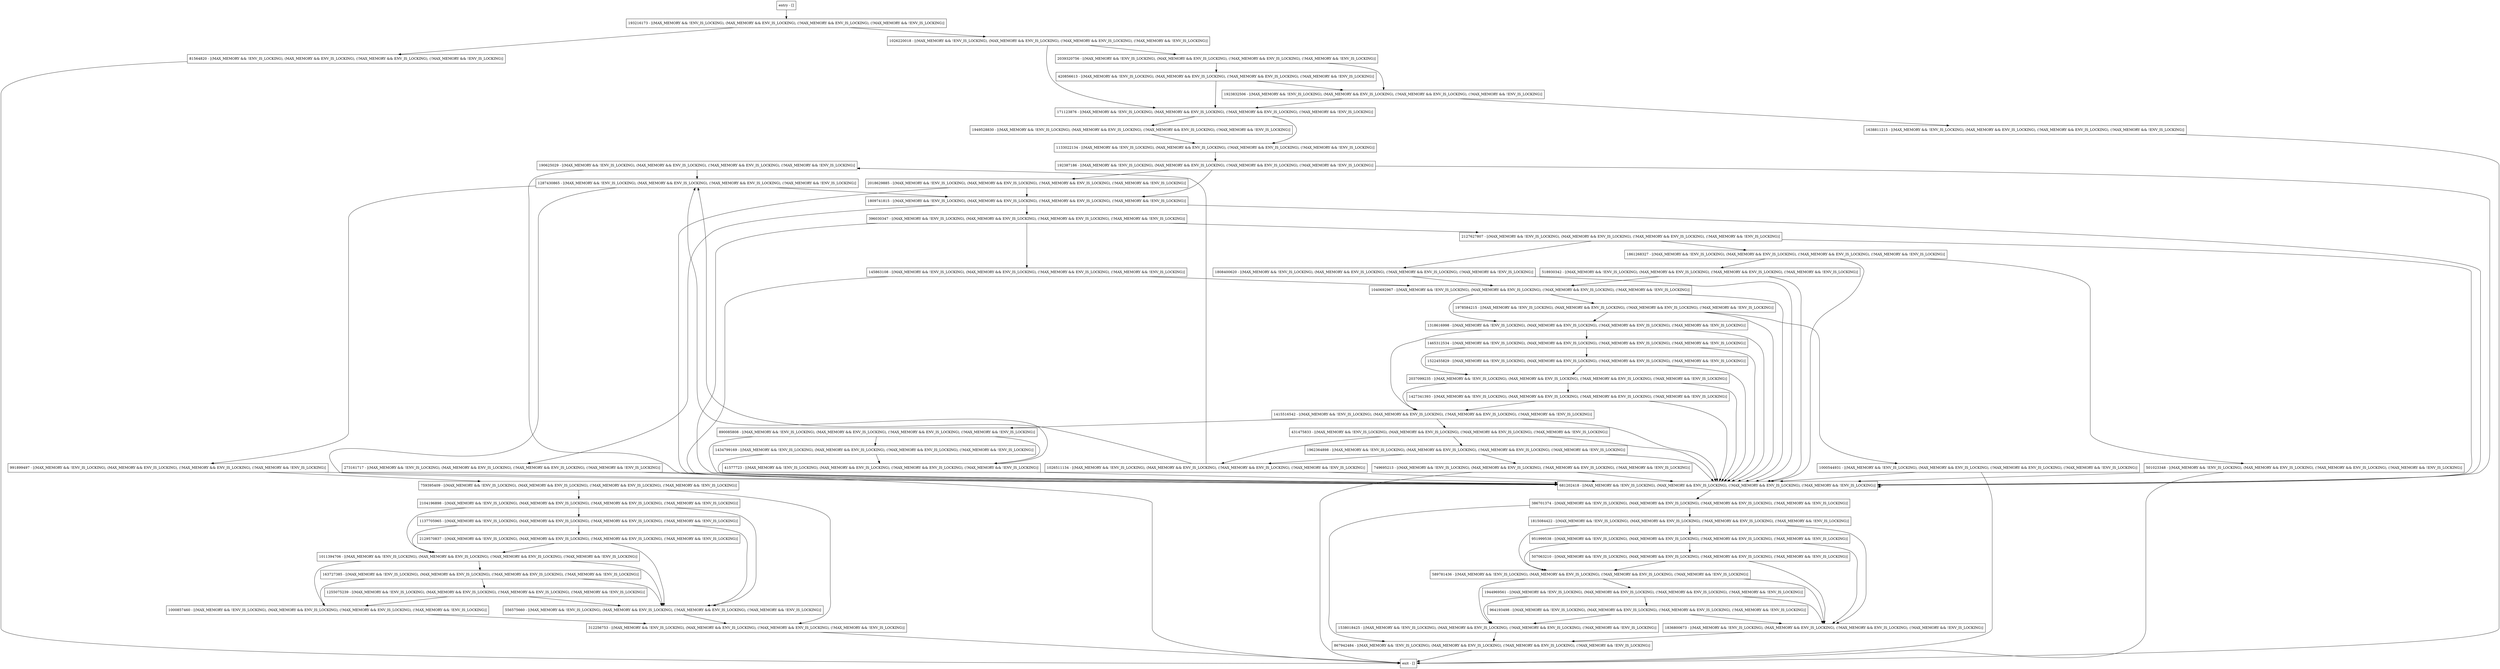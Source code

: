 digraph search {
node [shape=record];
190625029 [label="190625029 - [(MAX_MEMORY && !ENV_IS_LOCKING), (MAX_MEMORY && ENV_IS_LOCKING), (!MAX_MEMORY && ENV_IS_LOCKING), (!MAX_MEMORY && !ENV_IS_LOCKING)]"];
386701374 [label="386701374 - [(MAX_MEMORY && !ENV_IS_LOCKING), (MAX_MEMORY && ENV_IS_LOCKING), (!MAX_MEMORY && ENV_IS_LOCKING), (!MAX_MEMORY && !ENV_IS_LOCKING)]"];
964193498 [label="964193498 - [(MAX_MEMORY && !ENV_IS_LOCKING), (MAX_MEMORY && ENV_IS_LOCKING), (!MAX_MEMORY && ENV_IS_LOCKING), (!MAX_MEMORY && !ENV_IS_LOCKING)]"];
1809741815 [label="1809741815 - [(MAX_MEMORY && !ENV_IS_LOCKING), (MAX_MEMORY && ENV_IS_LOCKING), (!MAX_MEMORY && ENV_IS_LOCKING), (!MAX_MEMORY && !ENV_IS_LOCKING)]"];
1040692967 [label="1040692967 - [(MAX_MEMORY && !ENV_IS_LOCKING), (MAX_MEMORY && ENV_IS_LOCKING), (!MAX_MEMORY && ENV_IS_LOCKING), (!MAX_MEMORY && !ENV_IS_LOCKING)]"];
2104196898 [label="2104196898 - [(MAX_MEMORY && !ENV_IS_LOCKING), (MAX_MEMORY && ENV_IS_LOCKING), (!MAX_MEMORY && ENV_IS_LOCKING), (!MAX_MEMORY && !ENV_IS_LOCKING)]"];
507063210 [label="507063210 - [(MAX_MEMORY && !ENV_IS_LOCKING), (MAX_MEMORY && ENV_IS_LOCKING), (!MAX_MEMORY && ENV_IS_LOCKING), (!MAX_MEMORY && !ENV_IS_LOCKING)]"];
1465312534 [label="1465312534 - [(MAX_MEMORY && !ENV_IS_LOCKING), (MAX_MEMORY && ENV_IS_LOCKING), (!MAX_MEMORY && ENV_IS_LOCKING), (!MAX_MEMORY && !ENV_IS_LOCKING)]"];
1415516542 [label="1415516542 - [(MAX_MEMORY && !ENV_IS_LOCKING), (MAX_MEMORY && ENV_IS_LOCKING), (!MAX_MEMORY && ENV_IS_LOCKING), (!MAX_MEMORY && !ENV_IS_LOCKING)]"];
951999538 [label="951999538 - [(MAX_MEMORY && !ENV_IS_LOCKING), (MAX_MEMORY && ENV_IS_LOCKING), (!MAX_MEMORY && ENV_IS_LOCKING), (!MAX_MEMORY && !ENV_IS_LOCKING)]"];
1836800673 [label="1836800673 - [(MAX_MEMORY && !ENV_IS_LOCKING), (MAX_MEMORY && ENV_IS_LOCKING), (!MAX_MEMORY && ENV_IS_LOCKING), (!MAX_MEMORY && !ENV_IS_LOCKING)]"];
2018629885 [label="2018629885 - [(MAX_MEMORY && !ENV_IS_LOCKING), (MAX_MEMORY && ENV_IS_LOCKING), (!MAX_MEMORY && ENV_IS_LOCKING), (!MAX_MEMORY && !ENV_IS_LOCKING)]"];
1861268327 [label="1861268327 - [(MAX_MEMORY && !ENV_IS_LOCKING), (MAX_MEMORY && ENV_IS_LOCKING), (!MAX_MEMORY && ENV_IS_LOCKING), (!MAX_MEMORY && !ENV_IS_LOCKING)]"];
1427341393 [label="1427341393 - [(MAX_MEMORY && !ENV_IS_LOCKING), (MAX_MEMORY && ENV_IS_LOCKING), (!MAX_MEMORY && ENV_IS_LOCKING), (!MAX_MEMORY && !ENV_IS_LOCKING)]"];
1000857460 [label="1000857460 - [(MAX_MEMORY && !ENV_IS_LOCKING), (MAX_MEMORY && ENV_IS_LOCKING), (!MAX_MEMORY && ENV_IS_LOCKING), (!MAX_MEMORY && !ENV_IS_LOCKING)]"];
1978584215 [label="1978584215 - [(MAX_MEMORY && !ENV_IS_LOCKING), (MAX_MEMORY && ENV_IS_LOCKING), (!MAX_MEMORY && ENV_IS_LOCKING), (!MAX_MEMORY && !ENV_IS_LOCKING)]"];
1026511134 [label="1026511134 - [(MAX_MEMORY && !ENV_IS_LOCKING), (MAX_MEMORY && ENV_IS_LOCKING), (!MAX_MEMORY && ENV_IS_LOCKING), (!MAX_MEMORY && !ENV_IS_LOCKING)]"];
749695213 [label="749695213 - [(MAX_MEMORY && !ENV_IS_LOCKING), (MAX_MEMORY && ENV_IS_LOCKING), (!MAX_MEMORY && ENV_IS_LOCKING), (!MAX_MEMORY && !ENV_IS_LOCKING)]"];
589781436 [label="589781436 - [(MAX_MEMORY && !ENV_IS_LOCKING), (MAX_MEMORY && ENV_IS_LOCKING), (!MAX_MEMORY && ENV_IS_LOCKING), (!MAX_MEMORY && !ENV_IS_LOCKING)]"];
1434799169 [label="1434799169 - [(MAX_MEMORY && !ENV_IS_LOCKING), (MAX_MEMORY && ENV_IS_LOCKING), (!MAX_MEMORY && ENV_IS_LOCKING), (!MAX_MEMORY && !ENV_IS_LOCKING)]"];
192387186 [label="192387186 - [(MAX_MEMORY && !ENV_IS_LOCKING), (MAX_MEMORY && ENV_IS_LOCKING), (!MAX_MEMORY && ENV_IS_LOCKING), (!MAX_MEMORY && !ENV_IS_LOCKING)]"];
1538018425 [label="1538018425 - [(MAX_MEMORY && !ENV_IS_LOCKING), (MAX_MEMORY && ENV_IS_LOCKING), (!MAX_MEMORY && ENV_IS_LOCKING), (!MAX_MEMORY && !ENV_IS_LOCKING)]"];
entry [label="entry - []"];
exit [label="exit - []"];
171123876 [label="171123876 - [(MAX_MEMORY && !ENV_IS_LOCKING), (MAX_MEMORY && ENV_IS_LOCKING), (!MAX_MEMORY && ENV_IS_LOCKING), (!MAX_MEMORY && !ENV_IS_LOCKING)]"];
1962364898 [label="1962364898 - [(MAX_MEMORY && !ENV_IS_LOCKING), (MAX_MEMORY && ENV_IS_LOCKING), (!MAX_MEMORY && ENV_IS_LOCKING), (!MAX_MEMORY && !ENV_IS_LOCKING)]"];
1923832506 [label="1923832506 - [(MAX_MEMORY && !ENV_IS_LOCKING), (MAX_MEMORY && ENV_IS_LOCKING), (!MAX_MEMORY && ENV_IS_LOCKING), (!MAX_MEMORY && !ENV_IS_LOCKING)]"];
867942484 [label="867942484 - [(MAX_MEMORY && !ENV_IS_LOCKING), (MAX_MEMORY && ENV_IS_LOCKING), (!MAX_MEMORY && ENV_IS_LOCKING), (!MAX_MEMORY && !ENV_IS_LOCKING)]"];
273161717 [label="273161717 - [(MAX_MEMORY && !ENV_IS_LOCKING), (MAX_MEMORY && ENV_IS_LOCKING), (!MAX_MEMORY && ENV_IS_LOCKING), (!MAX_MEMORY && !ENV_IS_LOCKING)]"];
1255075239 [label="1255075239 - [(MAX_MEMORY && !ENV_IS_LOCKING), (MAX_MEMORY && ENV_IS_LOCKING), (!MAX_MEMORY && ENV_IS_LOCKING), (!MAX_MEMORY && !ENV_IS_LOCKING)]"];
1944969561 [label="1944969561 - [(MAX_MEMORY && !ENV_IS_LOCKING), (MAX_MEMORY && ENV_IS_LOCKING), (!MAX_MEMORY && ENV_IS_LOCKING), (!MAX_MEMORY && !ENV_IS_LOCKING)]"];
556575660 [label="556575660 - [(MAX_MEMORY && !ENV_IS_LOCKING), (MAX_MEMORY && ENV_IS_LOCKING), (!MAX_MEMORY && ENV_IS_LOCKING), (!MAX_MEMORY && !ENV_IS_LOCKING)]"];
518930342 [label="518930342 - [(MAX_MEMORY && !ENV_IS_LOCKING), (MAX_MEMORY && ENV_IS_LOCKING), (!MAX_MEMORY && ENV_IS_LOCKING), (!MAX_MEMORY && !ENV_IS_LOCKING)]"];
1011394706 [label="1011394706 - [(MAX_MEMORY && !ENV_IS_LOCKING), (MAX_MEMORY && ENV_IS_LOCKING), (!MAX_MEMORY && ENV_IS_LOCKING), (!MAX_MEMORY && !ENV_IS_LOCKING)]"];
1133022134 [label="1133022134 - [(MAX_MEMORY && !ENV_IS_LOCKING), (MAX_MEMORY && ENV_IS_LOCKING), (!MAX_MEMORY && ENV_IS_LOCKING), (!MAX_MEMORY && !ENV_IS_LOCKING)]"];
2037099235 [label="2037099235 - [(MAX_MEMORY && !ENV_IS_LOCKING), (MAX_MEMORY && ENV_IS_LOCKING), (!MAX_MEMORY && ENV_IS_LOCKING), (!MAX_MEMORY && !ENV_IS_LOCKING)]"];
2039320756 [label="2039320756 - [(MAX_MEMORY && !ENV_IS_LOCKING), (MAX_MEMORY && ENV_IS_LOCKING), (!MAX_MEMORY && ENV_IS_LOCKING), (!MAX_MEMORY && !ENV_IS_LOCKING)]"];
681202418 [label="681202418 - [(MAX_MEMORY && !ENV_IS_LOCKING), (MAX_MEMORY && ENV_IS_LOCKING), (!MAX_MEMORY && ENV_IS_LOCKING), (!MAX_MEMORY && !ENV_IS_LOCKING)]"];
1638811215 [label="1638811215 - [(MAX_MEMORY && !ENV_IS_LOCKING), (MAX_MEMORY && ENV_IS_LOCKING), (!MAX_MEMORY && ENV_IS_LOCKING), (!MAX_MEMORY && !ENV_IS_LOCKING)]"];
81564820 [label="81564820 - [(MAX_MEMORY && !ENV_IS_LOCKING), (MAX_MEMORY && ENV_IS_LOCKING), (!MAX_MEMORY && ENV_IS_LOCKING), (!MAX_MEMORY && !ENV_IS_LOCKING)]"];
163727385 [label="163727385 - [(MAX_MEMORY && !ENV_IS_LOCKING), (MAX_MEMORY && ENV_IS_LOCKING), (!MAX_MEMORY && ENV_IS_LOCKING), (!MAX_MEMORY && !ENV_IS_LOCKING)]"];
2127627807 [label="2127627807 - [(MAX_MEMORY && !ENV_IS_LOCKING), (MAX_MEMORY && ENV_IS_LOCKING), (!MAX_MEMORY && ENV_IS_LOCKING), (!MAX_MEMORY && !ENV_IS_LOCKING)]"];
1000544931 [label="1000544931 - [(MAX_MEMORY && !ENV_IS_LOCKING), (MAX_MEMORY && ENV_IS_LOCKING), (!MAX_MEMORY && ENV_IS_LOCKING), (!MAX_MEMORY && !ENV_IS_LOCKING)]"];
1026220018 [label="1026220018 - [(MAX_MEMORY && !ENV_IS_LOCKING), (MAX_MEMORY && ENV_IS_LOCKING), (!MAX_MEMORY && ENV_IS_LOCKING), (!MAX_MEMORY && !ENV_IS_LOCKING)]"];
1137705965 [label="1137705965 - [(MAX_MEMORY && !ENV_IS_LOCKING), (MAX_MEMORY && ENV_IS_LOCKING), (!MAX_MEMORY && ENV_IS_LOCKING), (!MAX_MEMORY && !ENV_IS_LOCKING)]"];
193216173 [label="193216173 - [(MAX_MEMORY && !ENV_IS_LOCKING), (MAX_MEMORY && ENV_IS_LOCKING), (!MAX_MEMORY && ENV_IS_LOCKING), (!MAX_MEMORY && !ENV_IS_LOCKING)]"];
890085808 [label="890085808 - [(MAX_MEMORY && !ENV_IS_LOCKING), (MAX_MEMORY && ENV_IS_LOCKING), (!MAX_MEMORY && ENV_IS_LOCKING), (!MAX_MEMORY && !ENV_IS_LOCKING)]"];
1287430865 [label="1287430865 - [(MAX_MEMORY && !ENV_IS_LOCKING), (MAX_MEMORY && ENV_IS_LOCKING), (!MAX_MEMORY && ENV_IS_LOCKING), (!MAX_MEMORY && !ENV_IS_LOCKING)]"];
41577723 [label="41577723 - [(MAX_MEMORY && !ENV_IS_LOCKING), (MAX_MEMORY && ENV_IS_LOCKING), (!MAX_MEMORY && ENV_IS_LOCKING), (!MAX_MEMORY && !ENV_IS_LOCKING)]"];
1522455829 [label="1522455829 - [(MAX_MEMORY && !ENV_IS_LOCKING), (MAX_MEMORY && ENV_IS_LOCKING), (!MAX_MEMORY && ENV_IS_LOCKING), (!MAX_MEMORY && !ENV_IS_LOCKING)]"];
501023348 [label="501023348 - [(MAX_MEMORY && !ENV_IS_LOCKING), (MAX_MEMORY && ENV_IS_LOCKING), (!MAX_MEMORY && ENV_IS_LOCKING), (!MAX_MEMORY && !ENV_IS_LOCKING)]"];
2129570837 [label="2129570837 - [(MAX_MEMORY && !ENV_IS_LOCKING), (MAX_MEMORY && ENV_IS_LOCKING), (!MAX_MEMORY && ENV_IS_LOCKING), (!MAX_MEMORY && !ENV_IS_LOCKING)]"];
1949528830 [label="1949528830 - [(MAX_MEMORY && !ENV_IS_LOCKING), (MAX_MEMORY && ENV_IS_LOCKING), (!MAX_MEMORY && ENV_IS_LOCKING), (!MAX_MEMORY && !ENV_IS_LOCKING)]"];
759395409 [label="759395409 - [(MAX_MEMORY && !ENV_IS_LOCKING), (MAX_MEMORY && ENV_IS_LOCKING), (!MAX_MEMORY && ENV_IS_LOCKING), (!MAX_MEMORY && !ENV_IS_LOCKING)]"];
420856613 [label="420856613 - [(MAX_MEMORY && !ENV_IS_LOCKING), (MAX_MEMORY && ENV_IS_LOCKING), (!MAX_MEMORY && ENV_IS_LOCKING), (!MAX_MEMORY && !ENV_IS_LOCKING)]"];
1815084422 [label="1815084422 - [(MAX_MEMORY && !ENV_IS_LOCKING), (MAX_MEMORY && ENV_IS_LOCKING), (!MAX_MEMORY && ENV_IS_LOCKING), (!MAX_MEMORY && !ENV_IS_LOCKING)]"];
991899497 [label="991899497 - [(MAX_MEMORY && !ENV_IS_LOCKING), (MAX_MEMORY && ENV_IS_LOCKING), (!MAX_MEMORY && ENV_IS_LOCKING), (!MAX_MEMORY && !ENV_IS_LOCKING)]"];
145863108 [label="145863108 - [(MAX_MEMORY && !ENV_IS_LOCKING), (MAX_MEMORY && ENV_IS_LOCKING), (!MAX_MEMORY && ENV_IS_LOCKING), (!MAX_MEMORY && !ENV_IS_LOCKING)]"];
431475833 [label="431475833 - [(MAX_MEMORY && !ENV_IS_LOCKING), (MAX_MEMORY && ENV_IS_LOCKING), (!MAX_MEMORY && ENV_IS_LOCKING), (!MAX_MEMORY && !ENV_IS_LOCKING)]"];
396030347 [label="396030347 - [(MAX_MEMORY && !ENV_IS_LOCKING), (MAX_MEMORY && ENV_IS_LOCKING), (!MAX_MEMORY && ENV_IS_LOCKING), (!MAX_MEMORY && !ENV_IS_LOCKING)]"];
1808400620 [label="1808400620 - [(MAX_MEMORY && !ENV_IS_LOCKING), (MAX_MEMORY && ENV_IS_LOCKING), (!MAX_MEMORY && ENV_IS_LOCKING), (!MAX_MEMORY && !ENV_IS_LOCKING)]"];
1318616998 [label="1318616998 - [(MAX_MEMORY && !ENV_IS_LOCKING), (MAX_MEMORY && ENV_IS_LOCKING), (!MAX_MEMORY && ENV_IS_LOCKING), (!MAX_MEMORY && !ENV_IS_LOCKING)]"];
312256753 [label="312256753 - [(MAX_MEMORY && !ENV_IS_LOCKING), (MAX_MEMORY && ENV_IS_LOCKING), (!MAX_MEMORY && ENV_IS_LOCKING), (!MAX_MEMORY && !ENV_IS_LOCKING)]"];
entry;
exit;
190625029 -> 1287430865;
190625029 -> 681202418;
386701374 -> 1815084422;
386701374 -> 867942484;
964193498 -> 1836800673;
964193498 -> 1538018425;
1809741815 -> 273161717;
1809741815 -> 681202418;
1809741815 -> 396030347;
1040692967 -> 681202418;
1040692967 -> 1978584215;
1040692967 -> 1318616998;
2104196898 -> 1137705965;
2104196898 -> 556575660;
2104196898 -> 1011394706;
507063210 -> 1836800673;
507063210 -> 589781436;
1465312534 -> 2037099235;
1465312534 -> 1522455829;
1465312534 -> 681202418;
1415516542 -> 681202418;
1415516542 -> 431475833;
1415516542 -> 890085808;
951999538 -> 507063210;
951999538 -> 1836800673;
951999538 -> 589781436;
1836800673 -> 867942484;
2018629885 -> 681202418;
2018629885 -> 1809741815;
1861268327 -> 681202418;
1861268327 -> 501023348;
1861268327 -> 518930342;
1427341393 -> 1415516542;
1427341393 -> 681202418;
1000857460 -> 312256753;
1978584215 -> 681202418;
1978584215 -> 1000544931;
1978584215 -> 1318616998;
1026511134 -> 190625029;
1026511134 -> 1287430865;
1026511134 -> 681202418;
749695213 -> exit;
749695213 -> 681202418;
589781436 -> 1944969561;
589781436 -> 1836800673;
589781436 -> 1538018425;
1434799169 -> 41577723;
1434799169 -> 681202418;
192387186 -> 681202418;
192387186 -> 1809741815;
192387186 -> 2018629885;
1538018425 -> 867942484;
entry -> 193216173;
171123876 -> 1949528830;
171123876 -> 1133022134;
1962364898 -> 681202418;
1962364898 -> 1026511134;
1962364898 -> 749695213;
1923832506 -> 171123876;
1923832506 -> 1638811215;
867942484 -> exit;
273161717 -> exit;
273161717 -> 681202418;
1255075239 -> 1000857460;
1255075239 -> 556575660;
1944969561 -> 964193498;
1944969561 -> 1836800673;
1944969561 -> 1538018425;
556575660 -> 312256753;
518930342 -> 681202418;
518930342 -> 1040692967;
1011394706 -> 1000857460;
1011394706 -> 163727385;
1011394706 -> 556575660;
1133022134 -> 192387186;
2037099235 -> 1427341393;
2037099235 -> 1415516542;
2037099235 -> 681202418;
2039320756 -> 420856613;
2039320756 -> 1923832506;
681202418 -> 386701374;
681202418 -> 681202418;
1638811215 -> exit;
81564820 -> exit;
163727385 -> 1255075239;
163727385 -> 1000857460;
163727385 -> 556575660;
2127627807 -> 681202418;
2127627807 -> 1861268327;
2127627807 -> 1808400620;
1000544931 -> exit;
1000544931 -> 681202418;
1026220018 -> 171123876;
1026220018 -> 2039320756;
1137705965 -> 2129570837;
1137705965 -> 556575660;
1137705965 -> 1011394706;
193216173 -> 1026220018;
193216173 -> 81564820;
890085808 -> 41577723;
890085808 -> 681202418;
890085808 -> 1434799169;
1287430865 -> 991899497;
1287430865 -> 681202418;
1287430865 -> 1809741815;
41577723 -> 1287430865;
41577723 -> 681202418;
1522455829 -> 2037099235;
1522455829 -> 681202418;
501023348 -> exit;
501023348 -> 681202418;
2129570837 -> 556575660;
2129570837 -> 1011394706;
1949528830 -> 1133022134;
759395409 -> 2104196898;
759395409 -> 312256753;
420856613 -> 171123876;
420856613 -> 1923832506;
1815084422 -> 951999538;
1815084422 -> 1836800673;
1815084422 -> 589781436;
991899497 -> 759395409;
991899497 -> 681202418;
145863108 -> 681202418;
145863108 -> 1040692967;
431475833 -> 1962364898;
431475833 -> 681202418;
431475833 -> 1026511134;
396030347 -> 145863108;
396030347 -> 681202418;
396030347 -> 2127627807;
1808400620 -> 681202418;
1808400620 -> 1040692967;
1318616998 -> 1465312534;
1318616998 -> 1415516542;
1318616998 -> 681202418;
312256753 -> exit;
}

